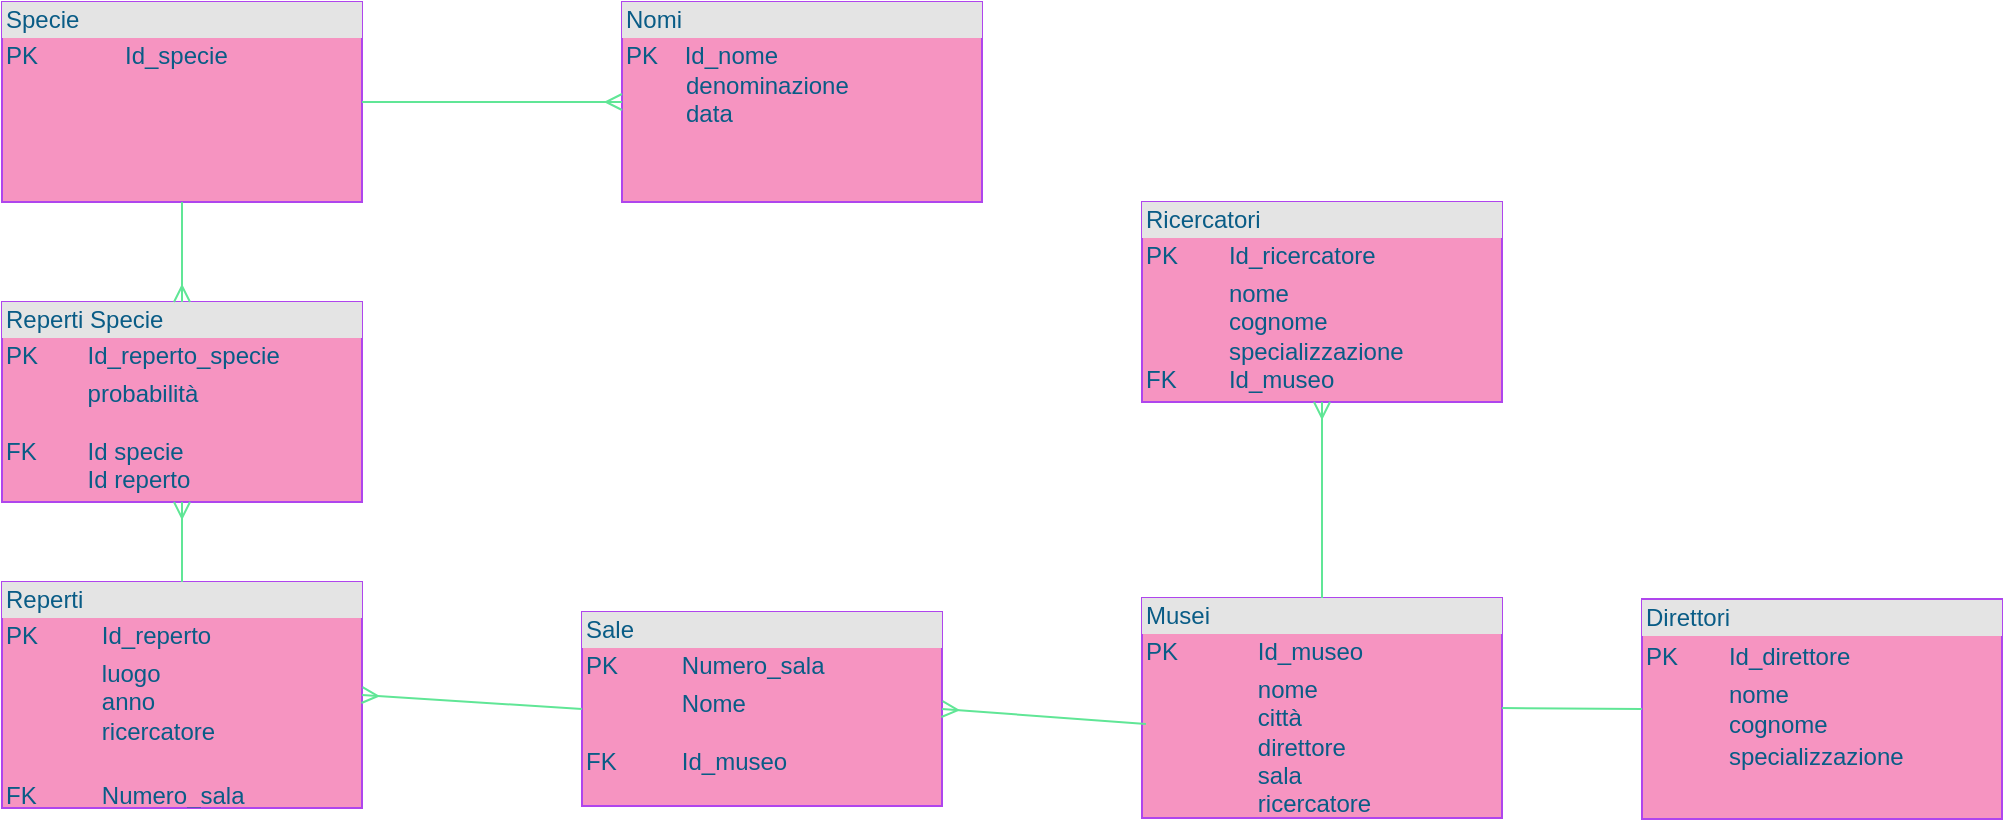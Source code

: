 <mxfile version="13.9.8" type="github"><diagram name="Page-1" id="e7e014a7-5840-1c2e-5031-d8a46d1fe8dd"><mxGraphModel dx="868" dy="425" grid="1" gridSize="10" guides="1" tooltips="1" connect="1" arrows="1" fold="1" page="1" pageScale="1" pageWidth="1169" pageHeight="826" math="0" shadow="0"><root><mxCell id="0"/><mxCell id="1" parent="0"/><mxCell id="k9Gx2fuPqNfP_x0ZKx_o-42" value="&lt;div style=&quot;box-sizing: border-box ; width: 100% ; background: #e4e4e4 ; padding: 2px&quot;&gt;Reperti&lt;/div&gt;&lt;table style=&quot;width: 100% ; font-size: 1em&quot; cellpadding=&quot;2&quot; cellspacing=&quot;0&quot;&gt;&lt;tbody&gt;&lt;tr&gt;&lt;td&gt;PK&lt;/td&gt;&lt;td&gt;Id_reperto&lt;/td&gt;&lt;/tr&gt;&lt;tr&gt;&lt;td&gt;&amp;nbsp; &amp;nbsp; &amp;nbsp; &amp;nbsp;&lt;br&gt;&lt;br&gt;&lt;/td&gt;&lt;td&gt;luogo&lt;br&gt;anno&lt;br&gt;ricercatore&lt;br&gt;&lt;br&gt;&lt;/td&gt;&lt;/tr&gt;&lt;tr&gt;&lt;td&gt;FK&amp;nbsp;&amp;nbsp;&lt;/td&gt;&lt;td&gt;Numero_sala&lt;br&gt;&lt;/td&gt;&lt;/tr&gt;&lt;/tbody&gt;&lt;/table&gt;" style="verticalAlign=top;align=left;overflow=fill;html=1;fillColor=#F694C1;strokeColor=#AF45ED;fontColor=#095C86;" parent="1" vertex="1"><mxGeometry x="140" y="350" width="180" height="113" as="geometry"/></mxCell><mxCell id="k9Gx2fuPqNfP_x0ZKx_o-44" value="&lt;div style=&quot;box-sizing: border-box ; width: 100% ; background: #e4e4e4 ; padding: 2px&quot;&gt;Ricercatori&lt;/div&gt;&lt;table style=&quot;width: 100% ; font-size: 1em&quot; cellpadding=&quot;2&quot; cellspacing=&quot;0&quot;&gt;&lt;tbody&gt;&lt;tr&gt;&lt;td&gt;PK&lt;/td&gt;&lt;td&gt;Id_ricercatore&lt;/td&gt;&lt;/tr&gt;&lt;tr&gt;&lt;td&gt;&amp;nbsp; &amp;nbsp; &amp;nbsp; &amp;nbsp;&lt;br&gt;&lt;br&gt;&lt;br&gt;FK&lt;/td&gt;&lt;td&gt;nome&lt;br&gt;cognome&lt;br&gt;specializzazione&lt;br&gt;Id_museo&lt;/td&gt;&lt;/tr&gt;&lt;/tbody&gt;&lt;/table&gt;" style="verticalAlign=top;align=left;overflow=fill;html=1;fillColor=#F694C1;strokeColor=#AF45ED;fontColor=#095C86;" parent="1" vertex="1"><mxGeometry x="710" y="160" width="180" height="100" as="geometry"/></mxCell><mxCell id="k9Gx2fuPqNfP_x0ZKx_o-45" value="&lt;div style=&quot;box-sizing: border-box ; width: 100% ; background: #e4e4e4 ; padding: 2px&quot;&gt;Sale&lt;/div&gt;&lt;table style=&quot;width: 100% ; font-size: 1em&quot; cellpadding=&quot;2&quot; cellspacing=&quot;0&quot;&gt;&lt;tbody&gt;&lt;tr&gt;&lt;td&gt;PK&lt;/td&gt;&lt;td&gt;Numero_sala&lt;/td&gt;&lt;/tr&gt;&lt;tr&gt;&lt;td&gt;&amp;nbsp; &amp;nbsp; &amp;nbsp; &amp;nbsp;&lt;br&gt;FK&lt;/td&gt;&lt;td&gt;Nome&lt;br&gt;&lt;br&gt;Id_museo&lt;br&gt;&lt;br&gt;&lt;/td&gt;&lt;/tr&gt;&lt;/tbody&gt;&lt;/table&gt;" style="verticalAlign=top;align=left;overflow=fill;html=1;fillColor=#F694C1;strokeColor=#AF45ED;fontColor=#095C86;" parent="1" vertex="1"><mxGeometry x="430" y="365" width="180" height="97" as="geometry"/></mxCell><mxCell id="k9Gx2fuPqNfP_x0ZKx_o-46" value="&lt;div style=&quot;box-sizing: border-box ; width: 100% ; background: #e4e4e4 ; padding: 2px&quot;&gt;Musei&lt;/div&gt;&lt;table style=&quot;width: 100% ; font-size: 1em&quot; cellpadding=&quot;2&quot; cellspacing=&quot;0&quot;&gt;&lt;tbody&gt;&lt;tr&gt;&lt;td&gt;PK&lt;/td&gt;&lt;td&gt;Id_museo&lt;/td&gt;&lt;/tr&gt;&lt;tr&gt;&lt;td&gt;&amp;nbsp; &amp;nbsp; &amp;nbsp; &amp;nbsp;&lt;br&gt;&lt;br&gt;&lt;/td&gt;&lt;td&gt;nome&lt;br&gt;città&lt;br&gt;direttore&lt;br&gt;sala&lt;br&gt;ricercatore&lt;/td&gt;&lt;/tr&gt;&lt;tr&gt;&lt;td&gt;&lt;/td&gt;&lt;td&gt;&lt;br&gt;&lt;/td&gt;&lt;/tr&gt;&lt;/tbody&gt;&lt;/table&gt;" style="verticalAlign=top;align=left;overflow=fill;html=1;fillColor=#F694C1;strokeColor=#AF45ED;fontColor=#095C86;" parent="1" vertex="1"><mxGeometry x="710" y="358" width="180" height="110" as="geometry"/></mxCell><mxCell id="k9Gx2fuPqNfP_x0ZKx_o-49" style="edgeStyle=orthogonalEdgeStyle;rounded=0;orthogonalLoop=1;jettySize=auto;html=1;entryX=0;entryY=0.25;entryDx=0;entryDy=0;strokeColor=none;endArrow=ERmany;endFill=0;fontColor=#095C86;" parent="1" source="k9Gx2fuPqNfP_x0ZKx_o-47" target="k9Gx2fuPqNfP_x0ZKx_o-48" edge="1"><mxGeometry relative="1" as="geometry"/></mxCell><mxCell id="k9Gx2fuPqNfP_x0ZKx_o-47" value="&lt;div style=&quot;box-sizing: border-box ; width: 100% ; background: #e4e4e4 ; padding: 2px&quot;&gt;Specie&lt;/div&gt;&lt;table style=&quot;width: 100% ; font-size: 1em&quot; cellpadding=&quot;2&quot; cellspacing=&quot;0&quot;&gt;&lt;tbody&gt;&lt;tr&gt;&lt;td&gt;PK&lt;/td&gt;&lt;td&gt;Id_specie&lt;/td&gt;&lt;/tr&gt;&lt;tr&gt;&lt;td&gt;&amp;nbsp; &amp;nbsp; &amp;nbsp; &amp;nbsp;&lt;br&gt;&lt;br&gt;&lt;/td&gt;&lt;td&gt;&lt;br&gt;&lt;br&gt;&lt;/td&gt;&lt;/tr&gt;&lt;/tbody&gt;&lt;/table&gt;" style="verticalAlign=top;align=left;overflow=fill;html=1;fillColor=#F694C1;strokeColor=#AF45ED;fontColor=#095C86;" parent="1" vertex="1"><mxGeometry x="140" y="60" width="180" height="100" as="geometry"/></mxCell><mxCell id="k9Gx2fuPqNfP_x0ZKx_o-48" value="&lt;div style=&quot;box-sizing: border-box ; width: 100% ; background: #e4e4e4 ; padding: 2px&quot;&gt;Nomi&lt;/div&gt;&lt;table style=&quot;width: 100% ; font-size: 1em&quot; cellpadding=&quot;2&quot; cellspacing=&quot;0&quot;&gt;&lt;tbody&gt;&lt;tr&gt;&lt;td&gt;PK&amp;nbsp; &amp;nbsp; Id_nome&lt;br&gt;&amp;nbsp; &amp;nbsp; &amp;nbsp; &amp;nbsp; &amp;nbsp;denominazione&lt;br&gt;&amp;nbsp; &amp;nbsp; &amp;nbsp; &amp;nbsp; &amp;nbsp;data&amp;nbsp; &amp;nbsp;&lt;/td&gt;&lt;td&gt;&lt;br&gt;&lt;/td&gt;&lt;/tr&gt;&lt;tr&gt;&lt;td&gt;&lt;/td&gt;&lt;td&gt;&lt;br&gt;&lt;/td&gt;&lt;/tr&gt;&lt;/tbody&gt;&lt;/table&gt;" style="verticalAlign=top;align=left;overflow=fill;html=1;fillColor=#F694C1;strokeColor=#AF45ED;fontColor=#095C86;" parent="1" vertex="1"><mxGeometry x="450" y="60" width="180" height="100" as="geometry"/></mxCell><mxCell id="k9Gx2fuPqNfP_x0ZKx_o-52" style="edgeStyle=orthogonalEdgeStyle;rounded=0;orthogonalLoop=1;jettySize=auto;html=1;exitX=0.5;exitY=1;exitDx=0;exitDy=0;endArrow=ERmany;endFill=0;strokeColor=#60E696;fontColor=#095C86;" parent="1" source="k9Gx2fuPqNfP_x0ZKx_o-45" target="k9Gx2fuPqNfP_x0ZKx_o-45" edge="1"><mxGeometry relative="1" as="geometry"/></mxCell><mxCell id="k9Gx2fuPqNfP_x0ZKx_o-54" value="&lt;div style=&quot;box-sizing: border-box ; width: 100% ; background: #e4e4e4 ; padding: 2px&quot;&gt;Reperti Specie&lt;/div&gt;&lt;table style=&quot;width: 100% ; font-size: 1em&quot; cellpadding=&quot;2&quot; cellspacing=&quot;0&quot;&gt;&lt;tbody&gt;&lt;tr&gt;&lt;td&gt;PK&lt;/td&gt;&lt;td&gt;Id_reperto_specie&lt;/td&gt;&lt;/tr&gt;&lt;tr&gt;&lt;td&gt;&amp;nbsp; &amp;nbsp; &amp;nbsp; &amp;nbsp;&lt;br&gt;FK&amp;nbsp; &amp;nbsp;&lt;/td&gt;&lt;td&gt;probabilità&lt;br&gt;&lt;br&gt;Id specie&lt;br&gt;Id reperto&lt;br&gt;&lt;/td&gt;&lt;/tr&gt;&lt;/tbody&gt;&lt;/table&gt;" style="verticalAlign=top;align=left;overflow=fill;html=1;fillColor=#F694C1;strokeColor=#AF45ED;fontColor=#095C86;" parent="1" vertex="1"><mxGeometry x="140" y="210" width="180" height="100" as="geometry"/></mxCell><mxCell id="EliRbaowONpURZ0K4C7K-1" value="&lt;div style=&quot;box-sizing: border-box ; width: 100% ; background: #e4e4e4 ; padding: 2px&quot;&gt;&lt;font style=&quot;vertical-align: inherit&quot;&gt;&lt;font style=&quot;vertical-align: inherit&quot;&gt;Direttori&lt;/font&gt;&lt;/font&gt;&lt;/div&gt;&lt;table style=&quot;width: 100% ; font-size: 1em&quot; cellpadding=&quot;2&quot; cellspacing=&quot;0&quot;&gt;&lt;tbody&gt;&lt;tr&gt;&lt;td&gt;&lt;font style=&quot;vertical-align: inherit&quot;&gt;&lt;font style=&quot;vertical-align: inherit&quot;&gt;PK&lt;/font&gt;&lt;/font&gt;&lt;/td&gt;&lt;td&gt;&lt;font style=&quot;vertical-align: inherit&quot;&gt;&lt;font style=&quot;vertical-align: inherit&quot;&gt;Id_direttore&lt;/font&gt;&lt;/font&gt;&lt;/td&gt;&lt;/tr&gt;&lt;tr&gt;&lt;td&gt;&amp;nbsp; &amp;nbsp; &amp;nbsp; &amp;nbsp;&lt;br&gt;&lt;br&gt;&lt;/td&gt;&lt;td&gt;&lt;font style=&quot;vertical-align: inherit&quot;&gt;&lt;font style=&quot;vertical-align: inherit&quot;&gt;nome &lt;/font&gt;&lt;/font&gt;&lt;br&gt;&lt;font style=&quot;vertical-align: inherit&quot;&gt;&lt;font style=&quot;vertical-align: inherit&quot;&gt;cognome&lt;/font&gt;&lt;/font&gt;&lt;br&gt;&lt;font style=&quot;vertical-align: inherit&quot;&gt;&lt;font style=&quot;vertical-align: inherit&quot;&gt;specializzazione&lt;/font&gt;&lt;/font&gt;&lt;/td&gt;&lt;/tr&gt;&lt;tr&gt;&lt;td&gt;&lt;/td&gt;&lt;td&gt;&lt;br&gt;&lt;/td&gt;&lt;/tr&gt;&lt;/tbody&gt;&lt;/table&gt;" style="verticalAlign=top;align=left;overflow=fill;html=1;fillColor=#F694C1;strokeColor=#AF45ED;fontColor=#095C86;" vertex="1" parent="1"><mxGeometry x="960" y="358.5" width="180" height="110" as="geometry"/></mxCell><mxCell id="EliRbaowONpURZ0K4C7K-2" value="" style="endArrow=none;html=1;exitX=1;exitY=0.5;exitDx=0;exitDy=0;entryX=0;entryY=0.5;entryDx=0;entryDy=0;strokeColor=#60E696;fontColor=#095C86;" edge="1" parent="1" source="k9Gx2fuPqNfP_x0ZKx_o-46" target="EliRbaowONpURZ0K4C7K-1"><mxGeometry width="50" height="50" relative="1" as="geometry"><mxPoint x="1080" y="280" as="sourcePoint"/><mxPoint x="1130" y="230" as="targetPoint"/><Array as="points"/></mxGeometry></mxCell><mxCell id="EliRbaowONpURZ0K4C7K-3" value="" style="endArrow=ERmany;html=1;endFill=0;entryX=0.5;entryY=0;entryDx=0;entryDy=0;exitX=0.5;exitY=1;exitDx=0;exitDy=0;strokeColor=#60E696;fontColor=#095C86;" edge="1" parent="1" source="k9Gx2fuPqNfP_x0ZKx_o-47" target="k9Gx2fuPqNfP_x0ZKx_o-54"><mxGeometry width="50" height="50" relative="1" as="geometry"><mxPoint x="230" y="160" as="sourcePoint"/><mxPoint x="360" y="150" as="targetPoint"/></mxGeometry></mxCell><mxCell id="EliRbaowONpURZ0K4C7K-5" value="" style="endArrow=ERmany;html=1;endFill=0;exitX=0.5;exitY=0;exitDx=0;exitDy=0;entryX=0.5;entryY=1;entryDx=0;entryDy=0;strokeColor=#60E696;fontColor=#095C86;" edge="1" parent="1" source="k9Gx2fuPqNfP_x0ZKx_o-42" target="k9Gx2fuPqNfP_x0ZKx_o-54"><mxGeometry width="50" height="50" relative="1" as="geometry"><mxPoint x="440" y="300" as="sourcePoint"/><mxPoint x="490" y="250" as="targetPoint"/></mxGeometry></mxCell><mxCell id="EliRbaowONpURZ0K4C7K-6" value="" style="endArrow=ERmany;html=1;endFill=0;exitX=0;exitY=0.5;exitDx=0;exitDy=0;entryX=1;entryY=0.5;entryDx=0;entryDy=0;strokeColor=#60E696;fontColor=#095C86;" edge="1" parent="1" source="k9Gx2fuPqNfP_x0ZKx_o-45" target="k9Gx2fuPqNfP_x0ZKx_o-42"><mxGeometry width="50" height="50" relative="1" as="geometry"><mxPoint x="490" y="280" as="sourcePoint"/><mxPoint x="540" y="230" as="targetPoint"/></mxGeometry></mxCell><mxCell id="EliRbaowONpURZ0K4C7K-7" value="" style="endArrow=ERmany;html=1;endFill=0;exitX=1;exitY=0.5;exitDx=0;exitDy=0;entryX=0;entryY=0.5;entryDx=0;entryDy=0;strokeColor=#60E696;fontColor=#095C86;" edge="1" parent="1" source="k9Gx2fuPqNfP_x0ZKx_o-47" target="k9Gx2fuPqNfP_x0ZKx_o-48"><mxGeometry width="50" height="50" relative="1" as="geometry"><mxPoint x="450" y="280" as="sourcePoint"/><mxPoint x="500" y="230" as="targetPoint"/></mxGeometry></mxCell><mxCell id="EliRbaowONpURZ0K4C7K-8" value="" style="endArrow=ERmany;html=1;endFill=0;exitX=0.5;exitY=0;exitDx=0;exitDy=0;entryX=0.5;entryY=1;entryDx=0;entryDy=0;strokeColor=#60E696;fontColor=#095C86;" edge="1" parent="1" source="k9Gx2fuPqNfP_x0ZKx_o-46" target="k9Gx2fuPqNfP_x0ZKx_o-44"><mxGeometry width="50" height="50" relative="1" as="geometry"><mxPoint x="590" y="240" as="sourcePoint"/><mxPoint x="640" y="190" as="targetPoint"/></mxGeometry></mxCell><mxCell id="EliRbaowONpURZ0K4C7K-9" value="" style="endArrow=ERmany;html=1;endFill=0;exitX=0.011;exitY=0.573;exitDx=0;exitDy=0;exitPerimeter=0;entryX=1;entryY=0.5;entryDx=0;entryDy=0;strokeColor=#60E696;fontColor=#095C86;" edge="1" parent="1" source="k9Gx2fuPqNfP_x0ZKx_o-46" target="k9Gx2fuPqNfP_x0ZKx_o-45"><mxGeometry width="50" height="50" relative="1" as="geometry"><mxPoint x="490" y="280" as="sourcePoint"/><mxPoint x="540" y="230" as="targetPoint"/></mxGeometry></mxCell></root></mxGraphModel></diagram></mxfile>